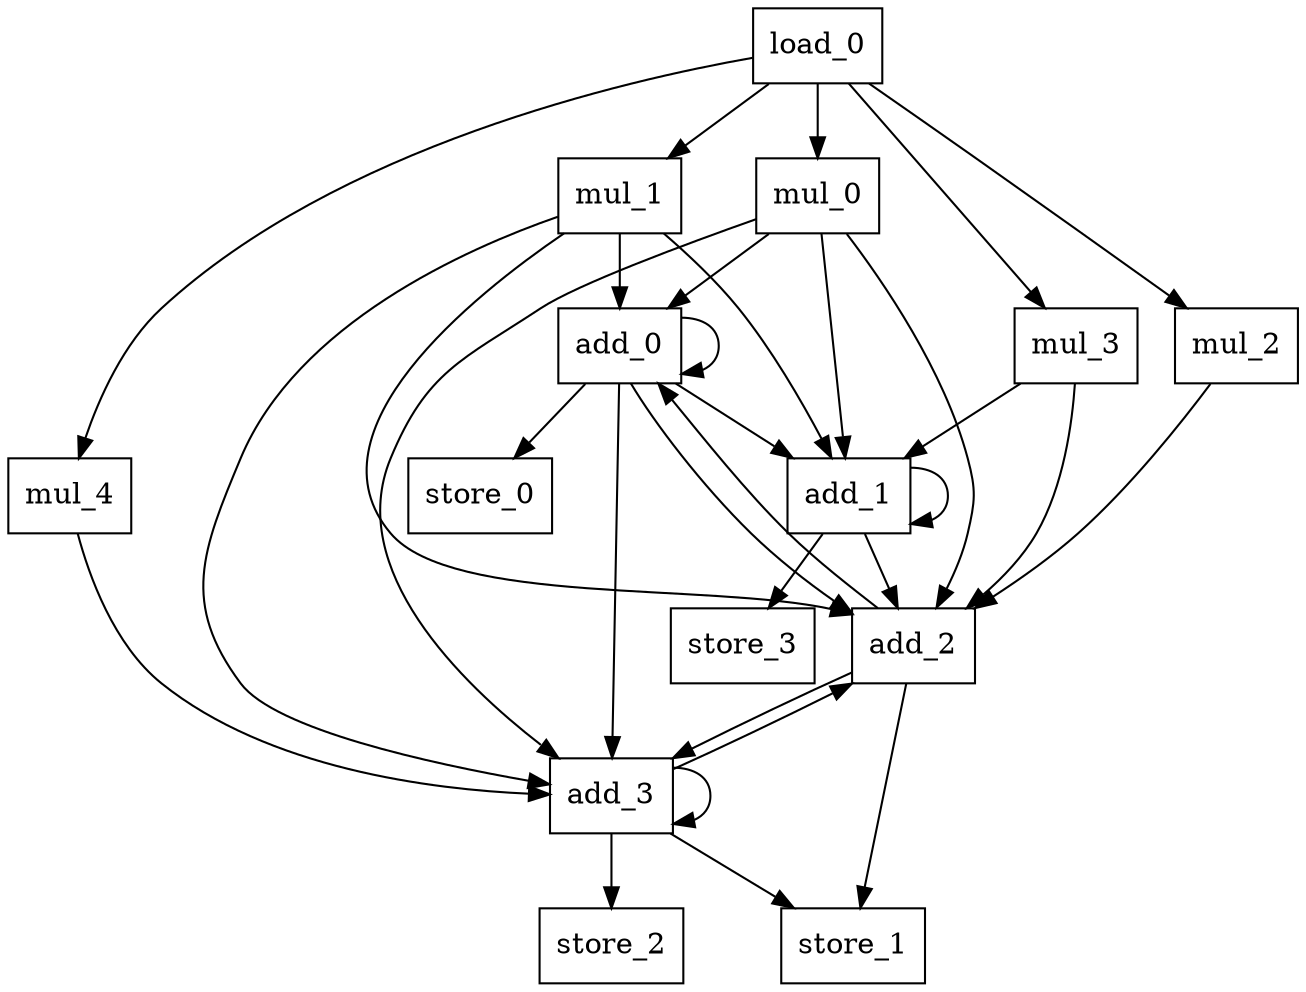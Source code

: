 digraph G{
	add_0[label="add_0";shape=rectangle];
	add_1[label="add_1";shape=rectangle];
	add_2[label="add_2";shape=rectangle];
	add_3[label="add_3";shape=rectangle];
	mul_0[label="mul_0";shape=rectangle];
	mul_1[label="mul_1";shape=rectangle];
	mul_2[label="mul_2";shape=rectangle];
	mul_3[label="mul_3";shape=rectangle];
	mul_4[label="mul_4";shape=rectangle];
	load_0[label="load_0";shape=rectangle];
	store_0[label="store_0";shape=rectangle];
	store_1[label="store_1";shape=rectangle];
	store_2[label="store_2";shape=rectangle];
	store_3[label="store_3";shape=rectangle];
add_0->add_0;
add_0->add_1;
add_0->add_2;
add_0->add_3;
add_0->store_0;
add_1->add_1;
add_1->add_2;
add_1->store_3;
add_2->add_0;
add_2->add_3;
add_2->store_1;
add_3->add_2;
add_3->add_3;
add_3->store_1;
add_3->store_2;
load_0->mul_0;
load_0->mul_1;
load_0->mul_2;
load_0->mul_3;
load_0->mul_4;
mul_0->add_0;
mul_0->add_1;
mul_0->add_2;
mul_0->add_3;
mul_1->add_0;
mul_1->add_1;
mul_1->add_2;
mul_1->add_3;
mul_2->add_2;
mul_3->add_1;
mul_3->add_2;
mul_4->add_3;
}
